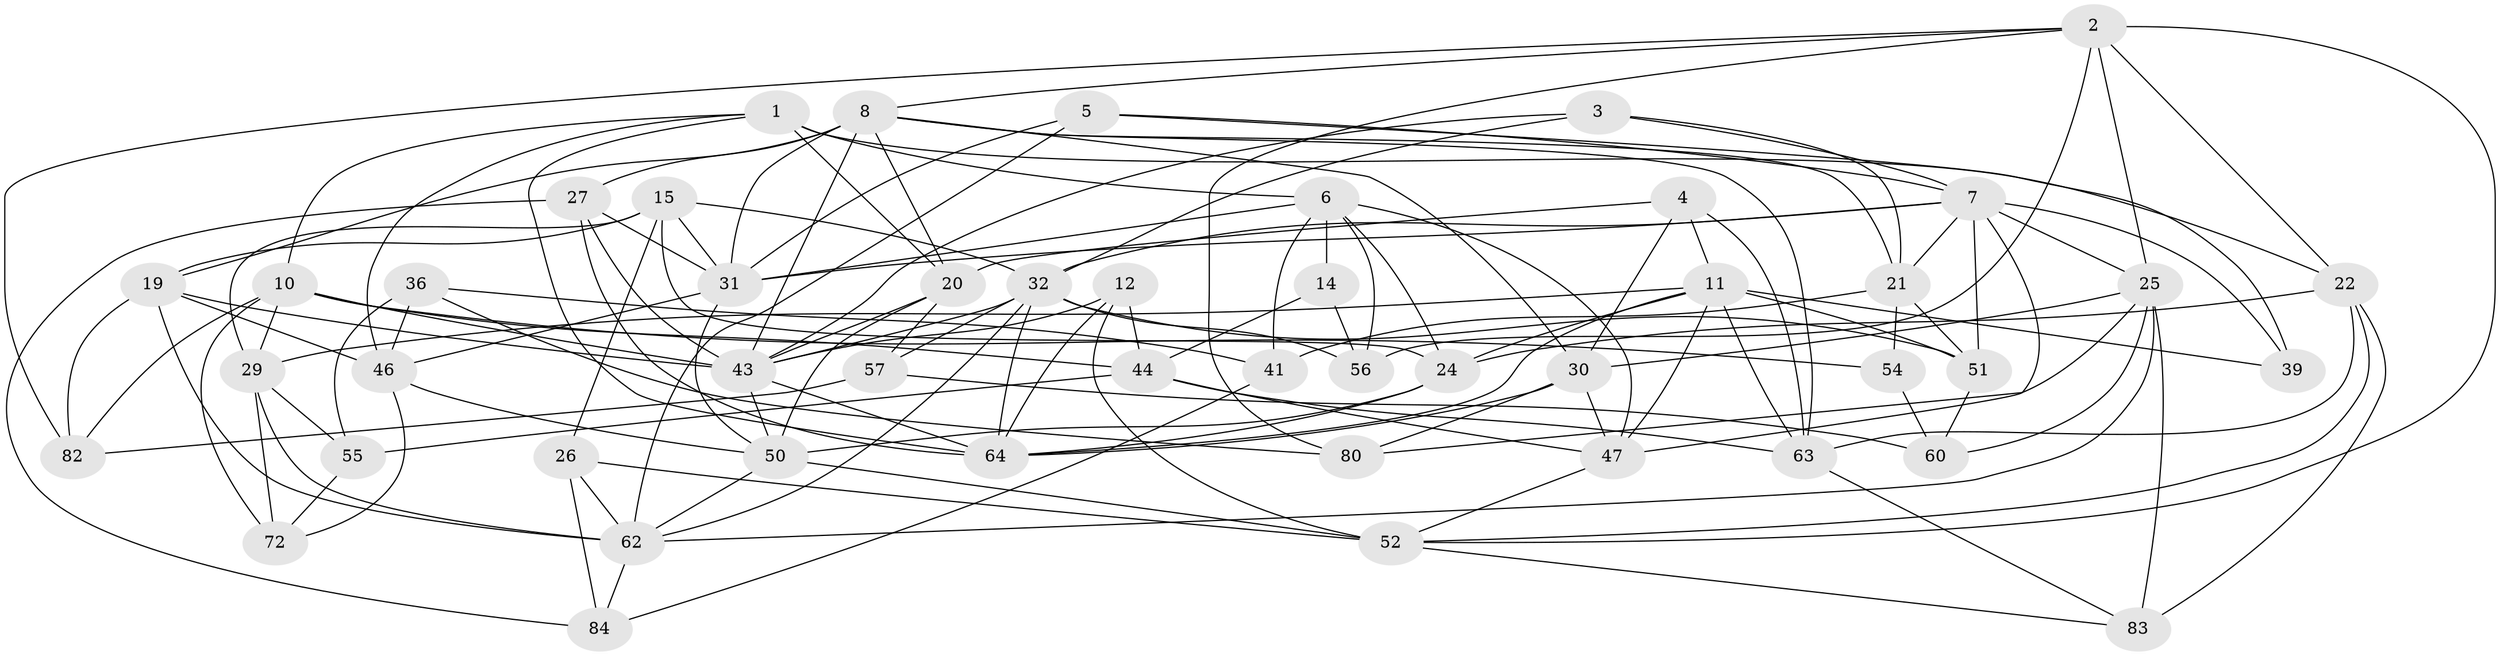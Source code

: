 // original degree distribution, {4: 1.0}
// Generated by graph-tools (version 1.1) at 2025/16/03/09/25 04:16:33]
// undirected, 48 vertices, 136 edges
graph export_dot {
graph [start="1"]
  node [color=gray90,style=filled];
  1 [super="+74"];
  2 [super="+13"];
  3;
  4;
  5;
  6 [super="+9"];
  7 [super="+17"];
  8 [super="+28+37"];
  10 [super="+33+61"];
  11 [super="+16"];
  12;
  14;
  15 [super="+18"];
  19 [super="+86"];
  20 [super="+78"];
  21 [super="+85"];
  22 [super="+42"];
  24 [super="+94"];
  25 [super="+81+73"];
  26;
  27 [super="+79"];
  29 [super="+67"];
  30 [super="+40"];
  31 [super="+90+87"];
  32 [super="+53+35"];
  36;
  39;
  41;
  43 [super="+45+65"];
  44 [super="+59"];
  46 [super="+66"];
  47 [super="+48"];
  50 [super="+89"];
  51 [super="+75"];
  52 [super="+68"];
  54;
  55;
  56;
  57;
  60;
  62 [super="+71"];
  63 [super="+69"];
  64 [super="+95+76"];
  72;
  80;
  82;
  83;
  84;
  1 -- 20;
  1 -- 10;
  1 -- 46;
  1 -- 22;
  1 -- 6;
  1 -- 64;
  2 -- 56;
  2 -- 25 [weight=2];
  2 -- 80;
  2 -- 82;
  2 -- 52;
  2 -- 22;
  2 -- 8;
  3 -- 21;
  3 -- 32;
  3 -- 7;
  3 -- 43;
  4 -- 63;
  4 -- 30;
  4 -- 20;
  4 -- 11;
  5 -- 39;
  5 -- 7;
  5 -- 62;
  5 -- 31;
  6 -- 56;
  6 -- 24;
  6 -- 41;
  6 -- 14 [weight=2];
  6 -- 31;
  6 -- 47;
  7 -- 31;
  7 -- 47;
  7 -- 51;
  7 -- 21;
  7 -- 39 [weight=2];
  7 -- 25;
  7 -- 32;
  8 -- 27 [weight=2];
  8 -- 19;
  8 -- 20;
  8 -- 30;
  8 -- 63;
  8 -- 21;
  8 -- 43;
  8 -- 31;
  10 -- 82;
  10 -- 54 [weight=2];
  10 -- 43;
  10 -- 72;
  10 -- 44;
  10 -- 29;
  11 -- 24;
  11 -- 29;
  11 -- 64;
  11 -- 39;
  11 -- 63;
  11 -- 47;
  11 -- 51;
  12 -- 64;
  12 -- 52;
  12 -- 44;
  12 -- 43;
  14 -- 56;
  14 -- 44;
  15 -- 26;
  15 -- 24;
  15 -- 31;
  15 -- 19;
  15 -- 32;
  15 -- 29;
  19 -- 62;
  19 -- 82;
  19 -- 43;
  19 -- 46;
  20 -- 57;
  20 -- 50;
  20 -- 43;
  21 -- 41;
  21 -- 54;
  21 -- 51;
  22 -- 83;
  22 -- 24;
  22 -- 63;
  22 -- 52;
  24 -- 50;
  24 -- 64;
  25 -- 80;
  25 -- 83;
  25 -- 60;
  25 -- 62;
  25 -- 30;
  26 -- 84;
  26 -- 52;
  26 -- 62;
  27 -- 31;
  27 -- 43;
  27 -- 64;
  27 -- 84;
  29 -- 72;
  29 -- 62;
  29 -- 55;
  30 -- 80;
  30 -- 64;
  30 -- 47;
  31 -- 46;
  31 -- 50;
  32 -- 57;
  32 -- 51 [weight=2];
  32 -- 56;
  32 -- 64;
  32 -- 62;
  32 -- 43;
  36 -- 55;
  36 -- 80;
  36 -- 41;
  36 -- 46;
  41 -- 84;
  43 -- 50;
  43 -- 64;
  44 -- 63;
  44 -- 47;
  44 -- 55;
  46 -- 72;
  46 -- 50;
  47 -- 52;
  50 -- 62;
  50 -- 52 [weight=2];
  51 -- 60;
  52 -- 83;
  54 -- 60;
  55 -- 72;
  57 -- 82;
  57 -- 60;
  62 -- 84;
  63 -- 83;
}
